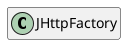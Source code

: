 @startuml
set namespaceSeparator \\
hide members
hide << alias >> circle

class JHttpFactory
@enduml
